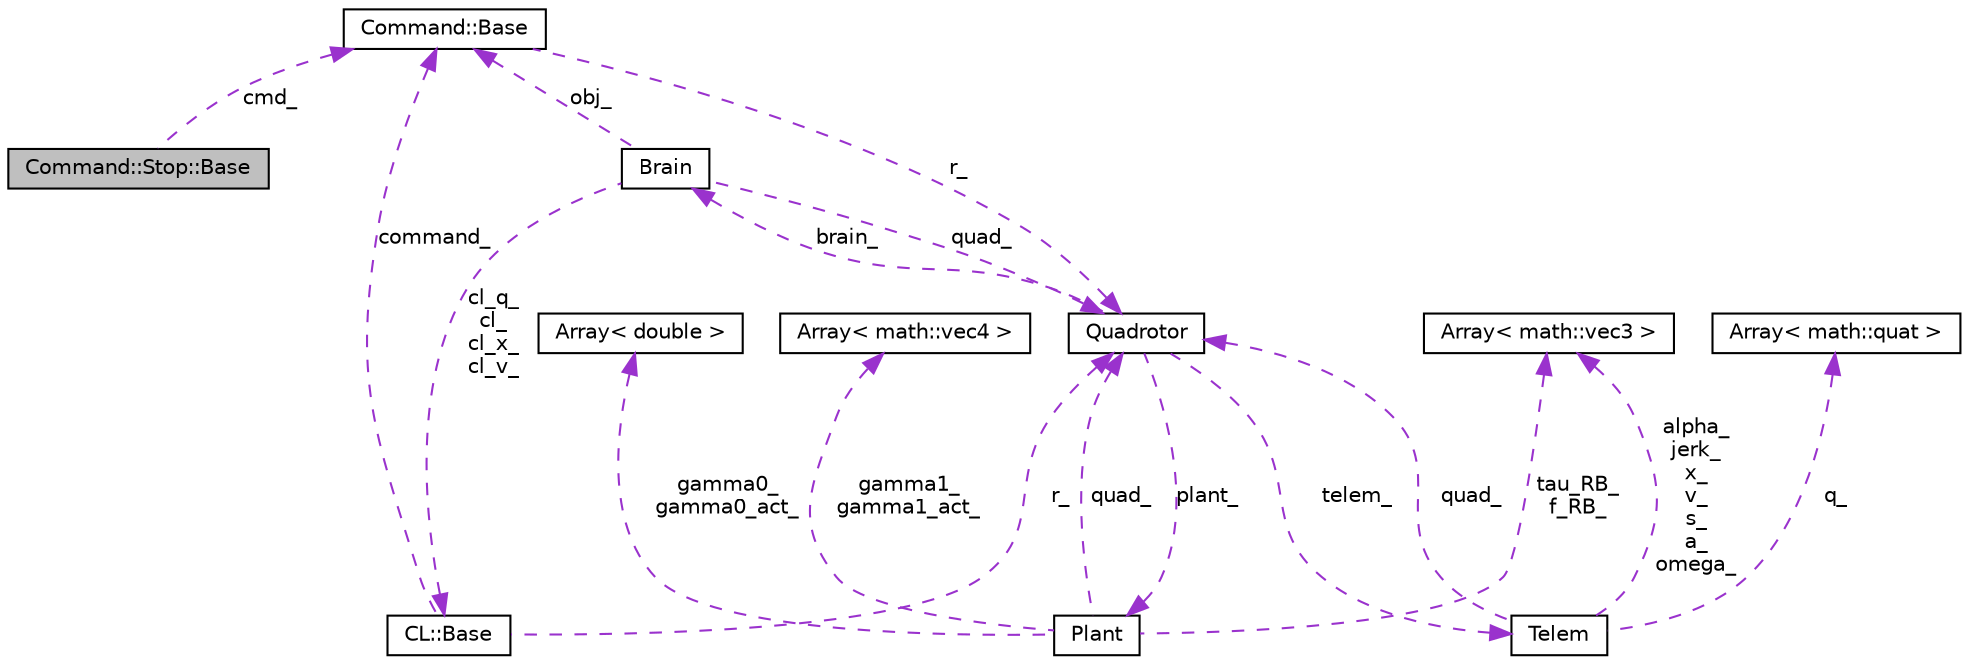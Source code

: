digraph G
{
  edge [fontname="Helvetica",fontsize="10",labelfontname="Helvetica",labelfontsize="10"];
  node [fontname="Helvetica",fontsize="10",shape=record];
  Node1 [label="Command::Stop::Base",height=0.2,width=0.4,color="black", fillcolor="grey75", style="filled" fontcolor="black"];
  Node2 -> Node1 [dir=back,color="darkorchid3",fontsize="10",style="dashed",label="cmd_",fontname="Helvetica"];
  Node2 [label="Command::Base",height=0.2,width=0.4,color="black", fillcolor="white", style="filled",URL="$classCommand_1_1Base.html"];
  Node3 -> Node2 [dir=back,color="darkorchid3",fontsize="10",style="dashed",label="r_",fontname="Helvetica"];
  Node3 [label="Quadrotor",height=0.2,width=0.4,color="black", fillcolor="white", style="filled",URL="$classQuadrotor.html"];
  Node4 -> Node3 [dir=back,color="darkorchid3",fontsize="10",style="dashed",label="brain_",fontname="Helvetica"];
  Node4 [label="Brain",height=0.2,width=0.4,color="black", fillcolor="white", style="filled",URL="$classBrain.html"];
  Node5 -> Node4 [dir=back,color="darkorchid3",fontsize="10",style="dashed",label="cl_q_\ncl_\ncl_x_\ncl_v_",fontname="Helvetica"];
  Node5 [label="CL::Base",height=0.2,width=0.4,color="black", fillcolor="white", style="filled",URL="$classCL_1_1Base.html"];
  Node3 -> Node5 [dir=back,color="darkorchid3",fontsize="10",style="dashed",label="r_",fontname="Helvetica"];
  Node2 -> Node5 [dir=back,color="darkorchid3",fontsize="10",style="dashed",label="command_",fontname="Helvetica"];
  Node3 -> Node4 [dir=back,color="darkorchid3",fontsize="10",style="dashed",label="quad_",fontname="Helvetica"];
  Node2 -> Node4 [dir=back,color="darkorchid3",fontsize="10",style="dashed",label="obj_",fontname="Helvetica"];
  Node6 -> Node3 [dir=back,color="darkorchid3",fontsize="10",style="dashed",label="plant_",fontname="Helvetica"];
  Node6 [label="Plant",height=0.2,width=0.4,color="black", fillcolor="white", style="filled",URL="$classPlant.html"];
  Node7 -> Node6 [dir=back,color="darkorchid3",fontsize="10",style="dashed",label="gamma1_\ngamma1_act_",fontname="Helvetica"];
  Node7 [label="Array\< math::vec4 \>",height=0.2,width=0.4,color="black", fillcolor="white", style="filled",URL="$classArray.html"];
  Node8 -> Node6 [dir=back,color="darkorchid3",fontsize="10",style="dashed",label="tau_RB_\nf_RB_",fontname="Helvetica"];
  Node8 [label="Array\< math::vec3 \>",height=0.2,width=0.4,color="black", fillcolor="white", style="filled",URL="$classArray.html"];
  Node9 -> Node6 [dir=back,color="darkorchid3",fontsize="10",style="dashed",label="gamma0_\ngamma0_act_",fontname="Helvetica"];
  Node9 [label="Array\< double \>",height=0.2,width=0.4,color="black", fillcolor="white", style="filled",URL="$classArray.html"];
  Node3 -> Node6 [dir=back,color="darkorchid3",fontsize="10",style="dashed",label="quad_",fontname="Helvetica"];
  Node10 -> Node3 [dir=back,color="darkorchid3",fontsize="10",style="dashed",label="telem_",fontname="Helvetica"];
  Node10 [label="Telem",height=0.2,width=0.4,color="black", fillcolor="white", style="filled",URL="$classTelem.html"];
  Node11 -> Node10 [dir=back,color="darkorchid3",fontsize="10",style="dashed",label="q_",fontname="Helvetica"];
  Node11 [label="Array\< math::quat \>",height=0.2,width=0.4,color="black", fillcolor="white", style="filled",URL="$classArray.html"];
  Node8 -> Node10 [dir=back,color="darkorchid3",fontsize="10",style="dashed",label="alpha_\njerk_\nx_\nv_\ns_\na_\nomega_",fontname="Helvetica"];
  Node3 -> Node10 [dir=back,color="darkorchid3",fontsize="10",style="dashed",label="quad_",fontname="Helvetica"];
}
